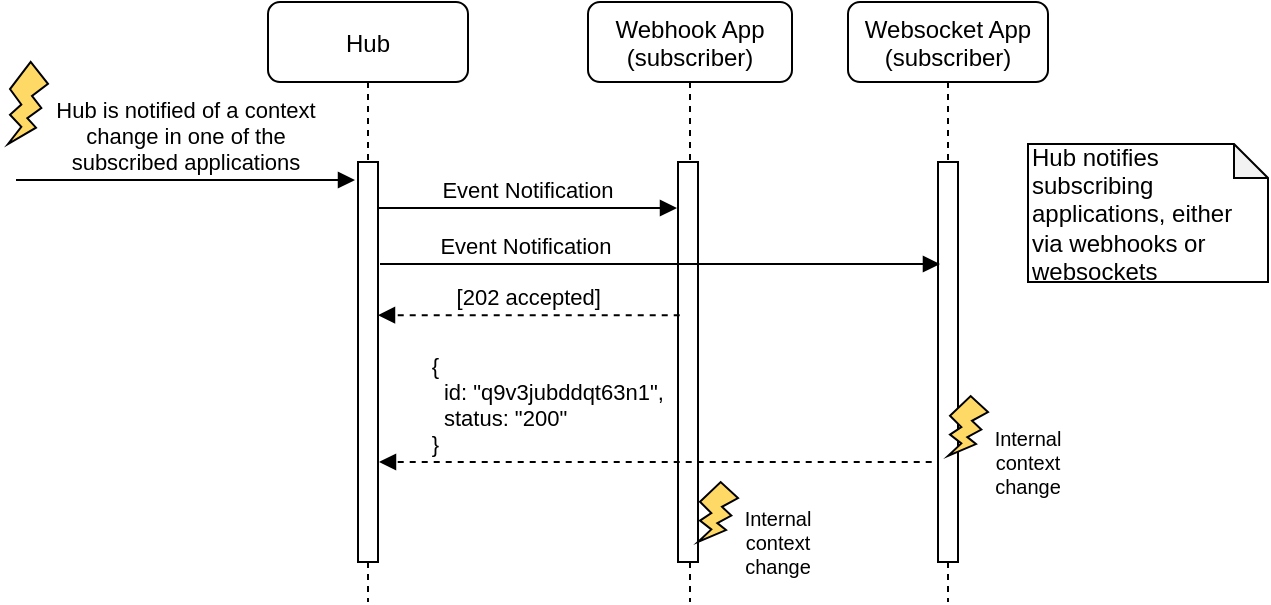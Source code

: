 <mxfile type="device" version="13.7.9"><diagram id="kgpKYQtTHZ0yAKxKKP6v" name="Page-1"><mxGraphModel shadow="0" math="0" pageHeight="1100" pageWidth="850" pageScale="1" page="1" fold="1" arrows="1" connect="1" tooltips="1" guides="1" gridSize="10" grid="1" dy="461" dx="825"><root><mxCell id="0"/><mxCell id="1" parent="0"/><mxCell id="3nuBFxr9cyL0pnOWT2aG-5" value="Hub" parent="1" vertex="1" style="shape=umlLifeline;perimeter=lifelinePerimeter;container=1;collapsible=0;recursiveResize=0;rounded=1;shadow=0;strokeWidth=1;"><mxGeometry as="geometry" height="300" width="100" y="80" x="250"/></mxCell><mxCell id="3nuBFxr9cyL0pnOWT2aG-6" value="" parent="3nuBFxr9cyL0pnOWT2aG-5" vertex="1" style="points=[];perimeter=orthogonalPerimeter;rounded=0;shadow=0;strokeWidth=1;"><mxGeometry as="geometry" height="200" width="10" y="80" x="45"/></mxCell><mxCell id="3nuBFxr9cyL0pnOWT2aG-8" value="Event Notification" parent="1" style="verticalAlign=bottom;endArrow=block;shadow=0;strokeWidth=1;" edge="1"><mxGeometry as="geometry" relative="1"><mxPoint as="sourcePoint" y="183" x="305"/><mxPoint as="targetPoint" y="183" x="454.5"/></mxGeometry></mxCell><mxCell id="dIY0lXZBSIcsDhcMPA9w-1" value="Webhook App&#10;(subscriber)" parent="1" vertex="1" style="shape=umlLifeline;perimeter=lifelinePerimeter;container=1;collapsible=0;recursiveResize=0;rounded=1;shadow=0;strokeWidth=1;"><mxGeometry as="geometry" height="300" width="102" y="80" x="410"/></mxCell><mxCell id="dIY0lXZBSIcsDhcMPA9w-2" value="" parent="dIY0lXZBSIcsDhcMPA9w-1" vertex="1" style="points=[];perimeter=orthogonalPerimeter;rounded=0;shadow=0;strokeWidth=1;"><mxGeometry as="geometry" height="200" width="10" y="80" x="45"/></mxCell><mxCell id="2sIvxYzxN90zfafgilW3-6" value="" parent="dIY0lXZBSIcsDhcMPA9w-1" vertex="1" style="verticalLabelPosition=bottom;verticalAlign=top;html=1;shape=mxgraph.basic.flash;rounded=1;fontSize=10;fillColor=#FFD966;"><mxGeometry as="geometry" height="30" width="20" y="240" x="55"/></mxCell><mxCell id="2sIvxYzxN90zfafgilW3-7" value="Internal context change" parent="dIY0lXZBSIcsDhcMPA9w-1" vertex="1" style="text;html=1;strokeColor=none;fillColor=none;align=center;verticalAlign=middle;whiteSpace=wrap;rounded=0;fontSize=10;"><mxGeometry as="geometry" height="20" width="40" y="260" x="75"/></mxCell><mxCell id="dIY0lXZBSIcsDhcMPA9w-8" value="Hub notifies subscribing applications, either via webhooks or websockets" parent="1" vertex="1" style="shape=note;whiteSpace=wrap;html=1;backgroundOutline=1;darkOpacity=0.05;rounded=1;align=left;size=17;"><mxGeometry as="geometry" height="69" width="120" y="151" x="630"/></mxCell><mxCell id="dIY0lXZBSIcsDhcMPA9w-24" value="[202 accepted]" parent="1" style="verticalAlign=bottom;endArrow=block;shadow=0;strokeWidth=1;fontSize=11;entryX=1;entryY=0.435;entryDx=0;entryDy=0;entryPerimeter=0;exitX=0.086;exitY=0.435;exitDx=0;exitDy=0;exitPerimeter=0;dashed=1;" edge="1"><mxGeometry as="geometry" relative="1"><mxPoint as="sourcePoint" y="236.6" x="455.86"/><mxPoint as="targetPoint" y="236.6" x="305"/></mxGeometry></mxCell><mxCell id="2sIvxYzxN90zfafgilW3-1" value="Hub is notified of a context &#10;change in one of the &#10;subscribed applications" parent="1" style="verticalAlign=bottom;endArrow=block;shadow=0;strokeWidth=1;fontSize=11;" edge="1"><mxGeometry as="geometry" relative="1"><mxPoint as="sourcePoint" y="169" x="124"/><mxPoint as="targetPoint" y="169" x="293.5"/></mxGeometry></mxCell><mxCell id="2sIvxYzxN90zfafgilW3-3" value="" parent="1" vertex="1" style="verticalLabelPosition=bottom;verticalAlign=top;html=1;shape=mxgraph.basic.flash;rounded=1;fontSize=10;fillColor=#FFD966;"><mxGeometry as="geometry" height="41" width="20" y="110" x="120"/></mxCell><mxCell id="2sIvxYzxN90zfafgilW3-4" value="Websocket App&#10;(subscriber)" parent="1" vertex="1" style="shape=umlLifeline;perimeter=lifelinePerimeter;container=1;collapsible=0;recursiveResize=0;rounded=1;shadow=0;strokeWidth=1;"><mxGeometry as="geometry" height="300" width="100" y="80" x="540"/></mxCell><mxCell id="2sIvxYzxN90zfafgilW3-5" value="" parent="2sIvxYzxN90zfafgilW3-4" vertex="1" style="points=[];perimeter=orthogonalPerimeter;rounded=0;shadow=0;strokeWidth=1;"><mxGeometry as="geometry" height="200" width="10" y="80" x="45"/></mxCell><mxCell id="2sIvxYzxN90zfafgilW3-8" value="Event Notification" parent="1" style="verticalAlign=bottom;endArrow=block;shadow=0;strokeWidth=1;entryX=0.098;entryY=0.255;entryDx=0;entryDy=0;entryPerimeter=0;" edge="1" target="2sIvxYzxN90zfafgilW3-5"><mxGeometry as="geometry" x="-0.478" relative="1"><mxPoint as="sourcePoint" y="211" x="306"/><mxPoint as="targetPoint" y="211" x="580"/><mxPoint as="offset"/></mxGeometry></mxCell><mxCell id="2sIvxYzxN90zfafgilW3-9" value="{&#10;  id: &quot;q9v3jubddqt63n1&quot;,&#10;  status: &quot;200&quot;&#10;}" parent="1" style="verticalAlign=bottom;endArrow=block;shadow=0;strokeWidth=1;fontSize=11;exitX=0.086;exitY=0.435;exitDx=0;exitDy=0;exitPerimeter=0;dashed=1;align=left;" edge="1"><mxGeometry as="geometry" x="0.823" relative="1"><mxPoint as="sourcePoint" y="310" x="581.86"/><mxPoint as="targetPoint" y="310" x="305.5"/><mxPoint as="offset"/></mxGeometry></mxCell><mxCell id="2sIvxYzxN90zfafgilW3-10" value="" parent="1" vertex="1" style="verticalLabelPosition=bottom;verticalAlign=top;html=1;shape=mxgraph.basic.flash;rounded=1;fontSize=10;fillColor=#FFD966;"><mxGeometry as="geometry" height="30" width="20" y="277" x="590"/></mxCell><mxCell id="2sIvxYzxN90zfafgilW3-11" value="Internal context change" parent="1" vertex="1" style="text;html=1;strokeColor=none;fillColor=none;align=center;verticalAlign=middle;whiteSpace=wrap;rounded=0;fontSize=10;"><mxGeometry as="geometry" height="20" width="40" y="300" x="610"/></mxCell></root></mxGraphModel></diagram></mxfile>